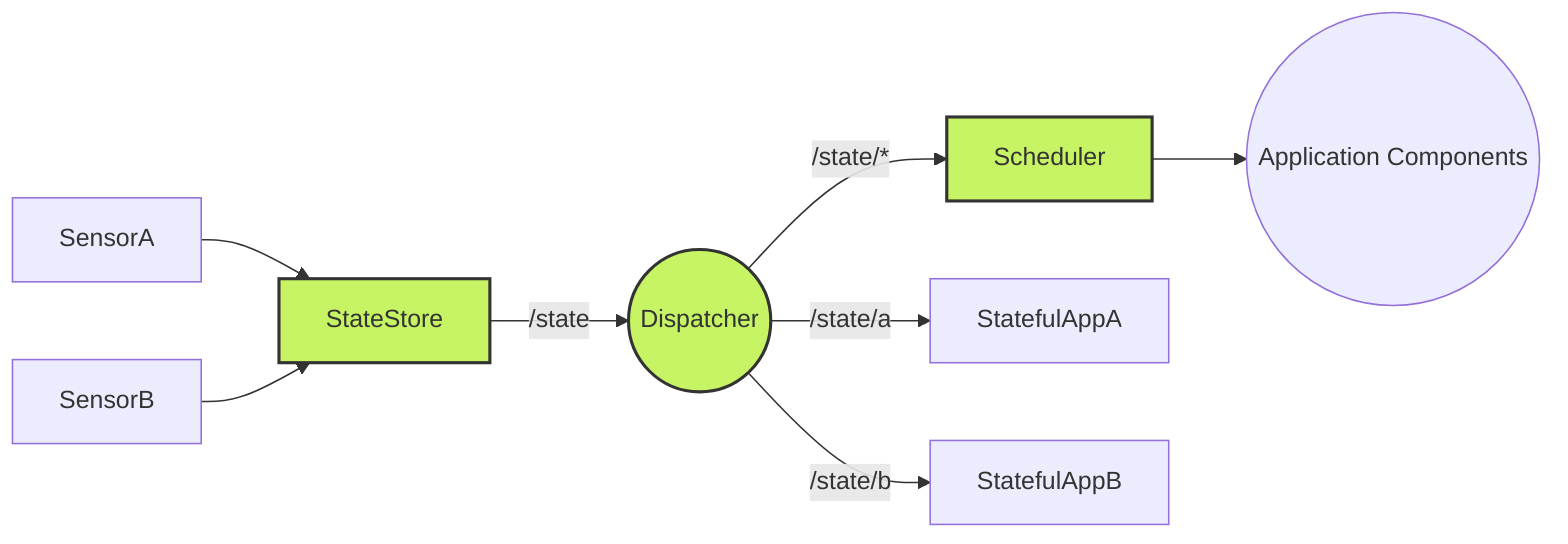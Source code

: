 graph LR;

	StateStore;
	Dispatcher((Dispatcher));
	Scheduler;
	Applications((Application Components));

	StateStore -->|/state| Dispatcher
    Dispatcher -->|/state/a| StatefulAppA
	Dispatcher -->|/state/*| Scheduler
    Dispatcher -->|/state/b| StatefulAppB
	Scheduler --> Applications
    SensorA --> StateStore
    SensorB --> StateStore

    classDef core fill:#C7F464,stroke:#333,stroke-width:2px;
    classDef sensor fill:#4ECDC4,stroke:#333,stroke-width:2px;

    class StateStore,Dispatcher,Scheduler core
